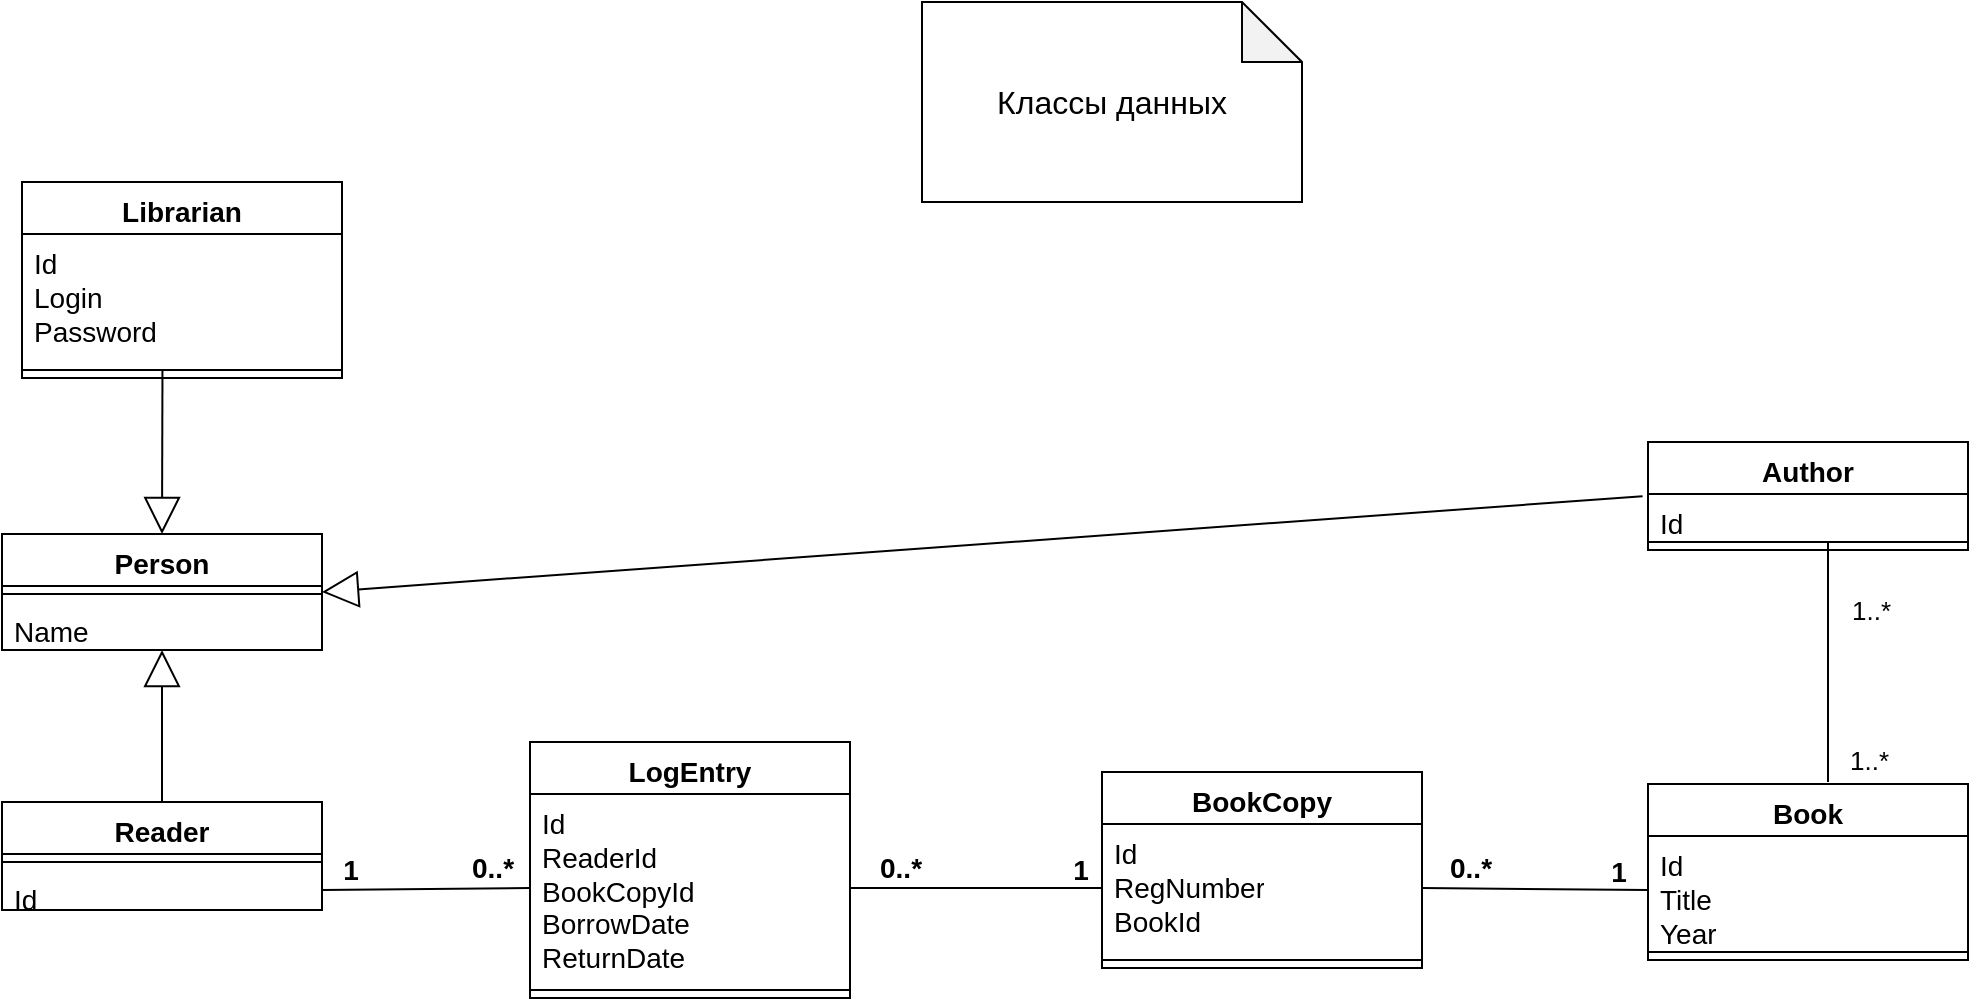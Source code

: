 <mxfile version="26.0.9">
  <diagram name="Страница — 1" id="V-ngbqMdJ58e4mXfOsIi">
    <mxGraphModel dx="1063" dy="709" grid="1" gridSize="10" guides="1" tooltips="1" connect="1" arrows="1" fold="1" page="1" pageScale="1" pageWidth="827" pageHeight="1169" math="0" shadow="0">
      <root>
        <mxCell id="0" />
        <mxCell id="1" parent="0" />
        <mxCell id="Biv7Qn5cvG9IqVtpFi0U-1" value="Классы данных" style="shape=note;whiteSpace=wrap;html=1;backgroundOutline=1;darkOpacity=0.05;fontSize=16;" parent="1" vertex="1">
          <mxGeometry x="530" y="30" width="190" height="100" as="geometry" />
        </mxCell>
        <mxCell id="Biv7Qn5cvG9IqVtpFi0U-2" value="LogEntry" style="swimlane;fontStyle=1;align=center;verticalAlign=top;childLayout=stackLayout;horizontal=1;startSize=26;horizontalStack=0;resizeParent=1;resizeParentMax=0;resizeLast=0;collapsible=1;marginBottom=0;whiteSpace=wrap;html=1;fontSize=14;" parent="1" vertex="1">
          <mxGeometry x="334" y="400" width="160" height="128" as="geometry">
            <mxRectangle x="330" y="410" width="100" height="30" as="alternateBounds" />
          </mxGeometry>
        </mxCell>
        <mxCell id="Biv7Qn5cvG9IqVtpFi0U-3" value="&lt;div&gt;Id&lt;/div&gt;&lt;div&gt;ReaderId&lt;/div&gt;&lt;div&gt;BookCopyId&lt;/div&gt;&lt;div&gt;BorrowDate&lt;/div&gt;&lt;div&gt;ReturnDate&lt;/div&gt;" style="text;strokeColor=none;fillColor=none;align=left;verticalAlign=top;spacingLeft=4;spacingRight=4;overflow=hidden;rotatable=0;points=[[0,0.5],[1,0.5]];portConstraint=eastwest;whiteSpace=wrap;html=1;fontSize=14;" parent="Biv7Qn5cvG9IqVtpFi0U-2" vertex="1">
          <mxGeometry y="26" width="160" height="94" as="geometry" />
        </mxCell>
        <mxCell id="Biv7Qn5cvG9IqVtpFi0U-4" value="" style="line;strokeWidth=1;fillColor=none;align=left;verticalAlign=middle;spacingTop=-1;spacingLeft=3;spacingRight=3;rotatable=0;labelPosition=right;points=[];portConstraint=eastwest;strokeColor=inherit;fontSize=14;" parent="Biv7Qn5cvG9IqVtpFi0U-2" vertex="1">
          <mxGeometry y="120" width="160" height="8" as="geometry" />
        </mxCell>
        <mxCell id="Biv7Qn5cvG9IqVtpFi0U-10" value="Reader" style="swimlane;fontStyle=1;align=center;verticalAlign=top;childLayout=stackLayout;horizontal=1;startSize=26;horizontalStack=0;resizeParent=1;resizeParentMax=0;resizeLast=0;collapsible=1;marginBottom=0;whiteSpace=wrap;html=1;fontSize=14;" parent="1" vertex="1">
          <mxGeometry x="70" y="430" width="160" height="54" as="geometry">
            <mxRectangle x="330" y="410" width="100" height="30" as="alternateBounds" />
          </mxGeometry>
        </mxCell>
        <mxCell id="Biv7Qn5cvG9IqVtpFi0U-12" value="" style="line;strokeWidth=1;fillColor=none;align=left;verticalAlign=middle;spacingTop=-1;spacingLeft=3;spacingRight=3;rotatable=0;labelPosition=right;points=[];portConstraint=eastwest;strokeColor=inherit;fontSize=14;" parent="Biv7Qn5cvG9IqVtpFi0U-10" vertex="1">
          <mxGeometry y="26" width="160" height="8" as="geometry" />
        </mxCell>
        <mxCell id="Biv7Qn5cvG9IqVtpFi0U-11" value="&lt;div&gt;Id&lt;/div&gt;" style="text;strokeColor=none;fillColor=none;align=left;verticalAlign=top;spacingLeft=4;spacingRight=4;overflow=hidden;rotatable=0;points=[[0,0.5],[1,0.5]];portConstraint=eastwest;whiteSpace=wrap;html=1;fontSize=14;" parent="Biv7Qn5cvG9IqVtpFi0U-10" vertex="1">
          <mxGeometry y="34" width="160" height="20" as="geometry" />
        </mxCell>
        <mxCell id="Biv7Qn5cvG9IqVtpFi0U-13" value="Person" style="swimlane;fontStyle=1;align=center;verticalAlign=top;childLayout=stackLayout;horizontal=1;startSize=26;horizontalStack=0;resizeParent=1;resizeParentMax=0;resizeLast=0;collapsible=1;marginBottom=0;whiteSpace=wrap;html=1;fontSize=14;" parent="1" vertex="1">
          <mxGeometry x="70" y="296" width="160" height="58" as="geometry">
            <mxRectangle x="330" y="410" width="100" height="30" as="alternateBounds" />
          </mxGeometry>
        </mxCell>
        <mxCell id="Biv7Qn5cvG9IqVtpFi0U-15" value="" style="line;strokeWidth=1;fillColor=none;align=left;verticalAlign=middle;spacingTop=-1;spacingLeft=3;spacingRight=3;rotatable=0;labelPosition=right;points=[];portConstraint=eastwest;strokeColor=inherit;fontSize=14;" parent="Biv7Qn5cvG9IqVtpFi0U-13" vertex="1">
          <mxGeometry y="26" width="160" height="8" as="geometry" />
        </mxCell>
        <mxCell id="Biv7Qn5cvG9IqVtpFi0U-14" value="Name" style="text;strokeColor=none;fillColor=none;align=left;verticalAlign=top;spacingLeft=4;spacingRight=4;overflow=hidden;rotatable=0;points=[[0,0.5],[1,0.5]];portConstraint=eastwest;whiteSpace=wrap;html=1;fontSize=14;" parent="Biv7Qn5cvG9IqVtpFi0U-13" vertex="1">
          <mxGeometry y="34" width="160" height="24" as="geometry" />
        </mxCell>
        <mxCell id="Biv7Qn5cvG9IqVtpFi0U-16" value="" style="endArrow=block;endSize=16;endFill=0;html=1;rounded=0;exitX=-0.017;exitY=0.056;exitDx=0;exitDy=0;exitPerimeter=0;entryX=1;entryY=0.5;entryDx=0;entryDy=0;" parent="1" source="Biv7Qn5cvG9IqVtpFi0U-54" target="Biv7Qn5cvG9IqVtpFi0U-13" edge="1">
          <mxGeometry x="1" y="-200" width="160" relative="1" as="geometry">
            <mxPoint x="920" y="280" as="sourcePoint" />
            <mxPoint x="760" y="280" as="targetPoint" />
            <mxPoint as="offset" />
          </mxGeometry>
        </mxCell>
        <mxCell id="Biv7Qn5cvG9IqVtpFi0U-17" value="" style="endArrow=block;endSize=16;endFill=0;html=1;rounded=0;entryX=0.5;entryY=1;entryDx=0;entryDy=0;exitX=0.5;exitY=0;exitDx=0;exitDy=0;" parent="1" source="Biv7Qn5cvG9IqVtpFi0U-10" target="Biv7Qn5cvG9IqVtpFi0U-13" edge="1">
          <mxGeometry x="1" y="-200" width="160" relative="1" as="geometry">
            <mxPoint x="140" y="370" as="sourcePoint" />
            <mxPoint x="300" y="370" as="targetPoint" />
            <mxPoint as="offset" />
          </mxGeometry>
        </mxCell>
        <mxCell id="Biv7Qn5cvG9IqVtpFi0U-18" value="Librarian" style="swimlane;fontStyle=1;align=center;verticalAlign=top;childLayout=stackLayout;horizontal=1;startSize=26;horizontalStack=0;resizeParent=1;resizeParentMax=0;resizeLast=0;collapsible=1;marginBottom=0;whiteSpace=wrap;html=1;fontSize=14;" parent="1" vertex="1">
          <mxGeometry x="80" y="120" width="160" height="98" as="geometry">
            <mxRectangle x="330" y="410" width="100" height="30" as="alternateBounds" />
          </mxGeometry>
        </mxCell>
        <mxCell id="Biv7Qn5cvG9IqVtpFi0U-19" value="&lt;div&gt;Id&lt;/div&gt;&lt;div&gt;Login&lt;/div&gt;&lt;div&gt;Password&lt;/div&gt;" style="text;strokeColor=none;fillColor=none;align=left;verticalAlign=top;spacingLeft=4;spacingRight=4;overflow=hidden;rotatable=0;points=[[0,0.5],[1,0.5]];portConstraint=eastwest;whiteSpace=wrap;html=1;fontSize=14;" parent="Biv7Qn5cvG9IqVtpFi0U-18" vertex="1">
          <mxGeometry y="26" width="160" height="64" as="geometry" />
        </mxCell>
        <mxCell id="Biv7Qn5cvG9IqVtpFi0U-20" value="" style="line;strokeWidth=1;fillColor=none;align=left;verticalAlign=middle;spacingTop=-1;spacingLeft=3;spacingRight=3;rotatable=0;labelPosition=right;points=[];portConstraint=eastwest;strokeColor=inherit;fontSize=14;" parent="Biv7Qn5cvG9IqVtpFi0U-18" vertex="1">
          <mxGeometry y="90" width="160" height="8" as="geometry" />
        </mxCell>
        <mxCell id="Biv7Qn5cvG9IqVtpFi0U-24" value="" style="endArrow=block;endSize=16;endFill=0;html=1;rounded=0;exitX=0.439;exitY=0.438;exitDx=0;exitDy=0;exitPerimeter=0;entryX=0.5;entryY=0;entryDx=0;entryDy=0;" parent="1" source="Biv7Qn5cvG9IqVtpFi0U-20" target="Biv7Qn5cvG9IqVtpFi0U-13" edge="1">
          <mxGeometry x="1" y="-200" width="160" relative="1" as="geometry">
            <mxPoint x="370" y="210" as="sourcePoint" />
            <mxPoint x="530" y="210" as="targetPoint" />
            <mxPoint as="offset" />
          </mxGeometry>
        </mxCell>
        <mxCell id="Biv7Qn5cvG9IqVtpFi0U-34" value="" style="endArrow=none;html=1;rounded=0;" parent="1" edge="1">
          <mxGeometry width="50" height="50" relative="1" as="geometry">
            <mxPoint x="983" y="420" as="sourcePoint" />
            <mxPoint x="983" y="300" as="targetPoint" />
          </mxGeometry>
        </mxCell>
        <mxCell id="Biv7Qn5cvG9IqVtpFi0U-35" value="" style="endArrow=none;html=1;rounded=0;exitX=1;exitY=0.5;exitDx=0;exitDy=0;entryX=0;entryY=0.5;entryDx=0;entryDy=0;" parent="1" source="Biv7Qn5cvG9IqVtpFi0U-11" target="Biv7Qn5cvG9IqVtpFi0U-3" edge="1">
          <mxGeometry width="50" height="50" relative="1" as="geometry">
            <mxPoint x="270" y="460" as="sourcePoint" />
            <mxPoint x="320" y="410" as="targetPoint" />
          </mxGeometry>
        </mxCell>
        <mxCell id="Biv7Qn5cvG9IqVtpFi0U-37" value="&lt;font style=&quot;font-size: 14px;&quot;&gt;&lt;b&gt;0..*&lt;/b&gt;&lt;/font&gt;" style="text;html=1;align=center;verticalAlign=middle;resizable=0;points=[];autosize=1;strokeColor=none;fillColor=none;" parent="1" vertex="1">
          <mxGeometry x="295" y="448" width="40" height="30" as="geometry" />
        </mxCell>
        <mxCell id="Biv7Qn5cvG9IqVtpFi0U-39" value="&lt;font style=&quot;font-size: 14px;&quot;&gt;&lt;b&gt;1&lt;/b&gt;&lt;/font&gt;" style="text;html=1;align=center;verticalAlign=middle;resizable=0;points=[];autosize=1;strokeColor=none;fillColor=none;" parent="1" vertex="1">
          <mxGeometry x="229" y="449" width="30" height="30" as="geometry" />
        </mxCell>
        <mxCell id="Biv7Qn5cvG9IqVtpFi0U-40" value="BookCopy" style="swimlane;fontStyle=1;align=center;verticalAlign=top;childLayout=stackLayout;horizontal=1;startSize=26;horizontalStack=0;resizeParent=1;resizeParentMax=0;resizeLast=0;collapsible=1;marginBottom=0;whiteSpace=wrap;html=1;fontSize=14;" parent="1" vertex="1">
          <mxGeometry x="620" y="415" width="160" height="98" as="geometry">
            <mxRectangle x="330" y="410" width="100" height="30" as="alternateBounds" />
          </mxGeometry>
        </mxCell>
        <mxCell id="Biv7Qn5cvG9IqVtpFi0U-41" value="&lt;div&gt;Id&lt;/div&gt;&lt;div&gt;RegNumber&lt;/div&gt;&lt;div&gt;BookId&lt;/div&gt;" style="text;strokeColor=none;fillColor=none;align=left;verticalAlign=top;spacingLeft=4;spacingRight=4;overflow=hidden;rotatable=0;points=[[0,0.5],[1,0.5]];portConstraint=eastwest;whiteSpace=wrap;html=1;fontSize=14;" parent="Biv7Qn5cvG9IqVtpFi0U-40" vertex="1">
          <mxGeometry y="26" width="160" height="64" as="geometry" />
        </mxCell>
        <mxCell id="Biv7Qn5cvG9IqVtpFi0U-42" value="" style="line;strokeWidth=1;fillColor=none;align=left;verticalAlign=middle;spacingTop=-1;spacingLeft=3;spacingRight=3;rotatable=0;labelPosition=right;points=[];portConstraint=eastwest;strokeColor=inherit;fontSize=14;" parent="Biv7Qn5cvG9IqVtpFi0U-40" vertex="1">
          <mxGeometry y="90" width="160" height="8" as="geometry" />
        </mxCell>
        <mxCell id="Biv7Qn5cvG9IqVtpFi0U-43" value="" style="endArrow=none;html=1;rounded=0;exitX=1;exitY=0.5;exitDx=0;exitDy=0;entryX=0;entryY=0.5;entryDx=0;entryDy=0;" parent="1" source="Biv7Qn5cvG9IqVtpFi0U-3" target="Biv7Qn5cvG9IqVtpFi0U-41" edge="1">
          <mxGeometry width="50" height="50" relative="1" as="geometry">
            <mxPoint x="530" y="470" as="sourcePoint" />
            <mxPoint x="580" y="420" as="targetPoint" />
          </mxGeometry>
        </mxCell>
        <mxCell id="Biv7Qn5cvG9IqVtpFi0U-44" value="&lt;font style=&quot;font-size: 14px;&quot;&gt;&lt;b&gt;1&lt;/b&gt;&lt;/font&gt;" style="text;html=1;align=center;verticalAlign=middle;resizable=0;points=[];autosize=1;strokeColor=none;fillColor=none;" parent="1" vertex="1">
          <mxGeometry x="594" y="449" width="30" height="30" as="geometry" />
        </mxCell>
        <mxCell id="Biv7Qn5cvG9IqVtpFi0U-45" value="&lt;font style=&quot;font-size: 14px;&quot;&gt;&lt;b&gt;0..*&lt;/b&gt;&lt;/font&gt;" style="text;html=1;align=center;verticalAlign=middle;resizable=0;points=[];autosize=1;strokeColor=none;fillColor=none;" parent="1" vertex="1">
          <mxGeometry x="499" y="448" width="40" height="30" as="geometry" />
        </mxCell>
        <mxCell id="Biv7Qn5cvG9IqVtpFi0U-46" value="Book" style="swimlane;fontStyle=1;align=center;verticalAlign=top;childLayout=stackLayout;horizontal=1;startSize=26;horizontalStack=0;resizeParent=1;resizeParentMax=0;resizeLast=0;collapsible=1;marginBottom=0;whiteSpace=wrap;html=1;fontSize=14;" parent="1" vertex="1">
          <mxGeometry x="893" y="421" width="160" height="88" as="geometry">
            <mxRectangle x="330" y="410" width="100" height="30" as="alternateBounds" />
          </mxGeometry>
        </mxCell>
        <mxCell id="Biv7Qn5cvG9IqVtpFi0U-47" value="&lt;div&gt;Id&lt;/div&gt;&lt;div&gt;Title&lt;/div&gt;&lt;div&gt;Year&lt;/div&gt;" style="text;strokeColor=none;fillColor=none;align=left;verticalAlign=top;spacingLeft=4;spacingRight=4;overflow=hidden;rotatable=0;points=[[0,0.5],[1,0.5]];portConstraint=eastwest;whiteSpace=wrap;html=1;fontSize=14;" parent="Biv7Qn5cvG9IqVtpFi0U-46" vertex="1">
          <mxGeometry y="26" width="160" height="54" as="geometry" />
        </mxCell>
        <mxCell id="Biv7Qn5cvG9IqVtpFi0U-48" value="" style="line;strokeWidth=1;fillColor=none;align=left;verticalAlign=middle;spacingTop=-1;spacingLeft=3;spacingRight=3;rotatable=0;labelPosition=right;points=[];portConstraint=eastwest;strokeColor=inherit;fontSize=14;" parent="Biv7Qn5cvG9IqVtpFi0U-46" vertex="1">
          <mxGeometry y="80" width="160" height="8" as="geometry" />
        </mxCell>
        <mxCell id="Biv7Qn5cvG9IqVtpFi0U-49" value="" style="endArrow=none;html=1;rounded=0;exitX=1;exitY=0.5;exitDx=0;exitDy=0;entryX=0;entryY=0.5;entryDx=0;entryDy=0;" parent="1" source="Biv7Qn5cvG9IqVtpFi0U-41" target="Biv7Qn5cvG9IqVtpFi0U-47" edge="1">
          <mxGeometry width="50" height="50" relative="1" as="geometry">
            <mxPoint x="840" y="480" as="sourcePoint" />
            <mxPoint x="890" y="430" as="targetPoint" />
          </mxGeometry>
        </mxCell>
        <mxCell id="Biv7Qn5cvG9IqVtpFi0U-50" value="&lt;font style=&quot;font-size: 14px;&quot;&gt;&lt;b&gt;1&lt;/b&gt;&lt;/font&gt;" style="text;html=1;align=center;verticalAlign=middle;resizable=0;points=[];autosize=1;strokeColor=none;fillColor=none;" parent="1" vertex="1">
          <mxGeometry x="863" y="450" width="30" height="30" as="geometry" />
        </mxCell>
        <mxCell id="Biv7Qn5cvG9IqVtpFi0U-51" value="&lt;font style=&quot;font-size: 14px;&quot;&gt;&lt;b&gt;0..*&lt;/b&gt;&lt;/font&gt;" style="text;html=1;align=center;verticalAlign=middle;resizable=0;points=[];autosize=1;strokeColor=none;fillColor=none;" parent="1" vertex="1">
          <mxGeometry x="784" y="448" width="40" height="30" as="geometry" />
        </mxCell>
        <mxCell id="Biv7Qn5cvG9IqVtpFi0U-53" value="Author" style="swimlane;fontStyle=1;align=center;verticalAlign=top;childLayout=stackLayout;horizontal=1;startSize=26;horizontalStack=0;resizeParent=1;resizeParentMax=0;resizeLast=0;collapsible=1;marginBottom=0;whiteSpace=wrap;html=1;fontSize=14;" parent="1" vertex="1">
          <mxGeometry x="893" y="250" width="160" height="54" as="geometry">
            <mxRectangle x="330" y="410" width="100" height="30" as="alternateBounds" />
          </mxGeometry>
        </mxCell>
        <mxCell id="Biv7Qn5cvG9IqVtpFi0U-54" value="&lt;div&gt;Id&lt;/div&gt;" style="text;strokeColor=none;fillColor=none;align=left;verticalAlign=top;spacingLeft=4;spacingRight=4;overflow=hidden;rotatable=0;points=[[0,0.5],[1,0.5]];portConstraint=eastwest;whiteSpace=wrap;html=1;fontSize=14;" parent="Biv7Qn5cvG9IqVtpFi0U-53" vertex="1">
          <mxGeometry y="26" width="160" height="20" as="geometry" />
        </mxCell>
        <mxCell id="Biv7Qn5cvG9IqVtpFi0U-55" value="" style="line;strokeWidth=1;fillColor=none;align=left;verticalAlign=middle;spacingTop=-1;spacingLeft=3;spacingRight=3;rotatable=0;labelPosition=right;points=[];portConstraint=eastwest;strokeColor=inherit;fontSize=14;" parent="Biv7Qn5cvG9IqVtpFi0U-53" vertex="1">
          <mxGeometry y="46" width="160" height="8" as="geometry" />
        </mxCell>
        <mxCell id="Biv7Qn5cvG9IqVtpFi0U-56" value="&lt;font style=&quot;font-size: 13px;&quot;&gt;1..*&lt;/font&gt;" style="text;whiteSpace=wrap;html=1;" parent="1" vertex="1">
          <mxGeometry x="993" y="320" width="50" height="40" as="geometry" />
        </mxCell>
        <mxCell id="Biv7Qn5cvG9IqVtpFi0U-57" value="&lt;font style=&quot;font-size: 13px;&quot;&gt;1..*&lt;/font&gt;" style="text;whiteSpace=wrap;html=1;" parent="1" vertex="1">
          <mxGeometry x="992" y="395" width="50" height="40" as="geometry" />
        </mxCell>
      </root>
    </mxGraphModel>
  </diagram>
</mxfile>
